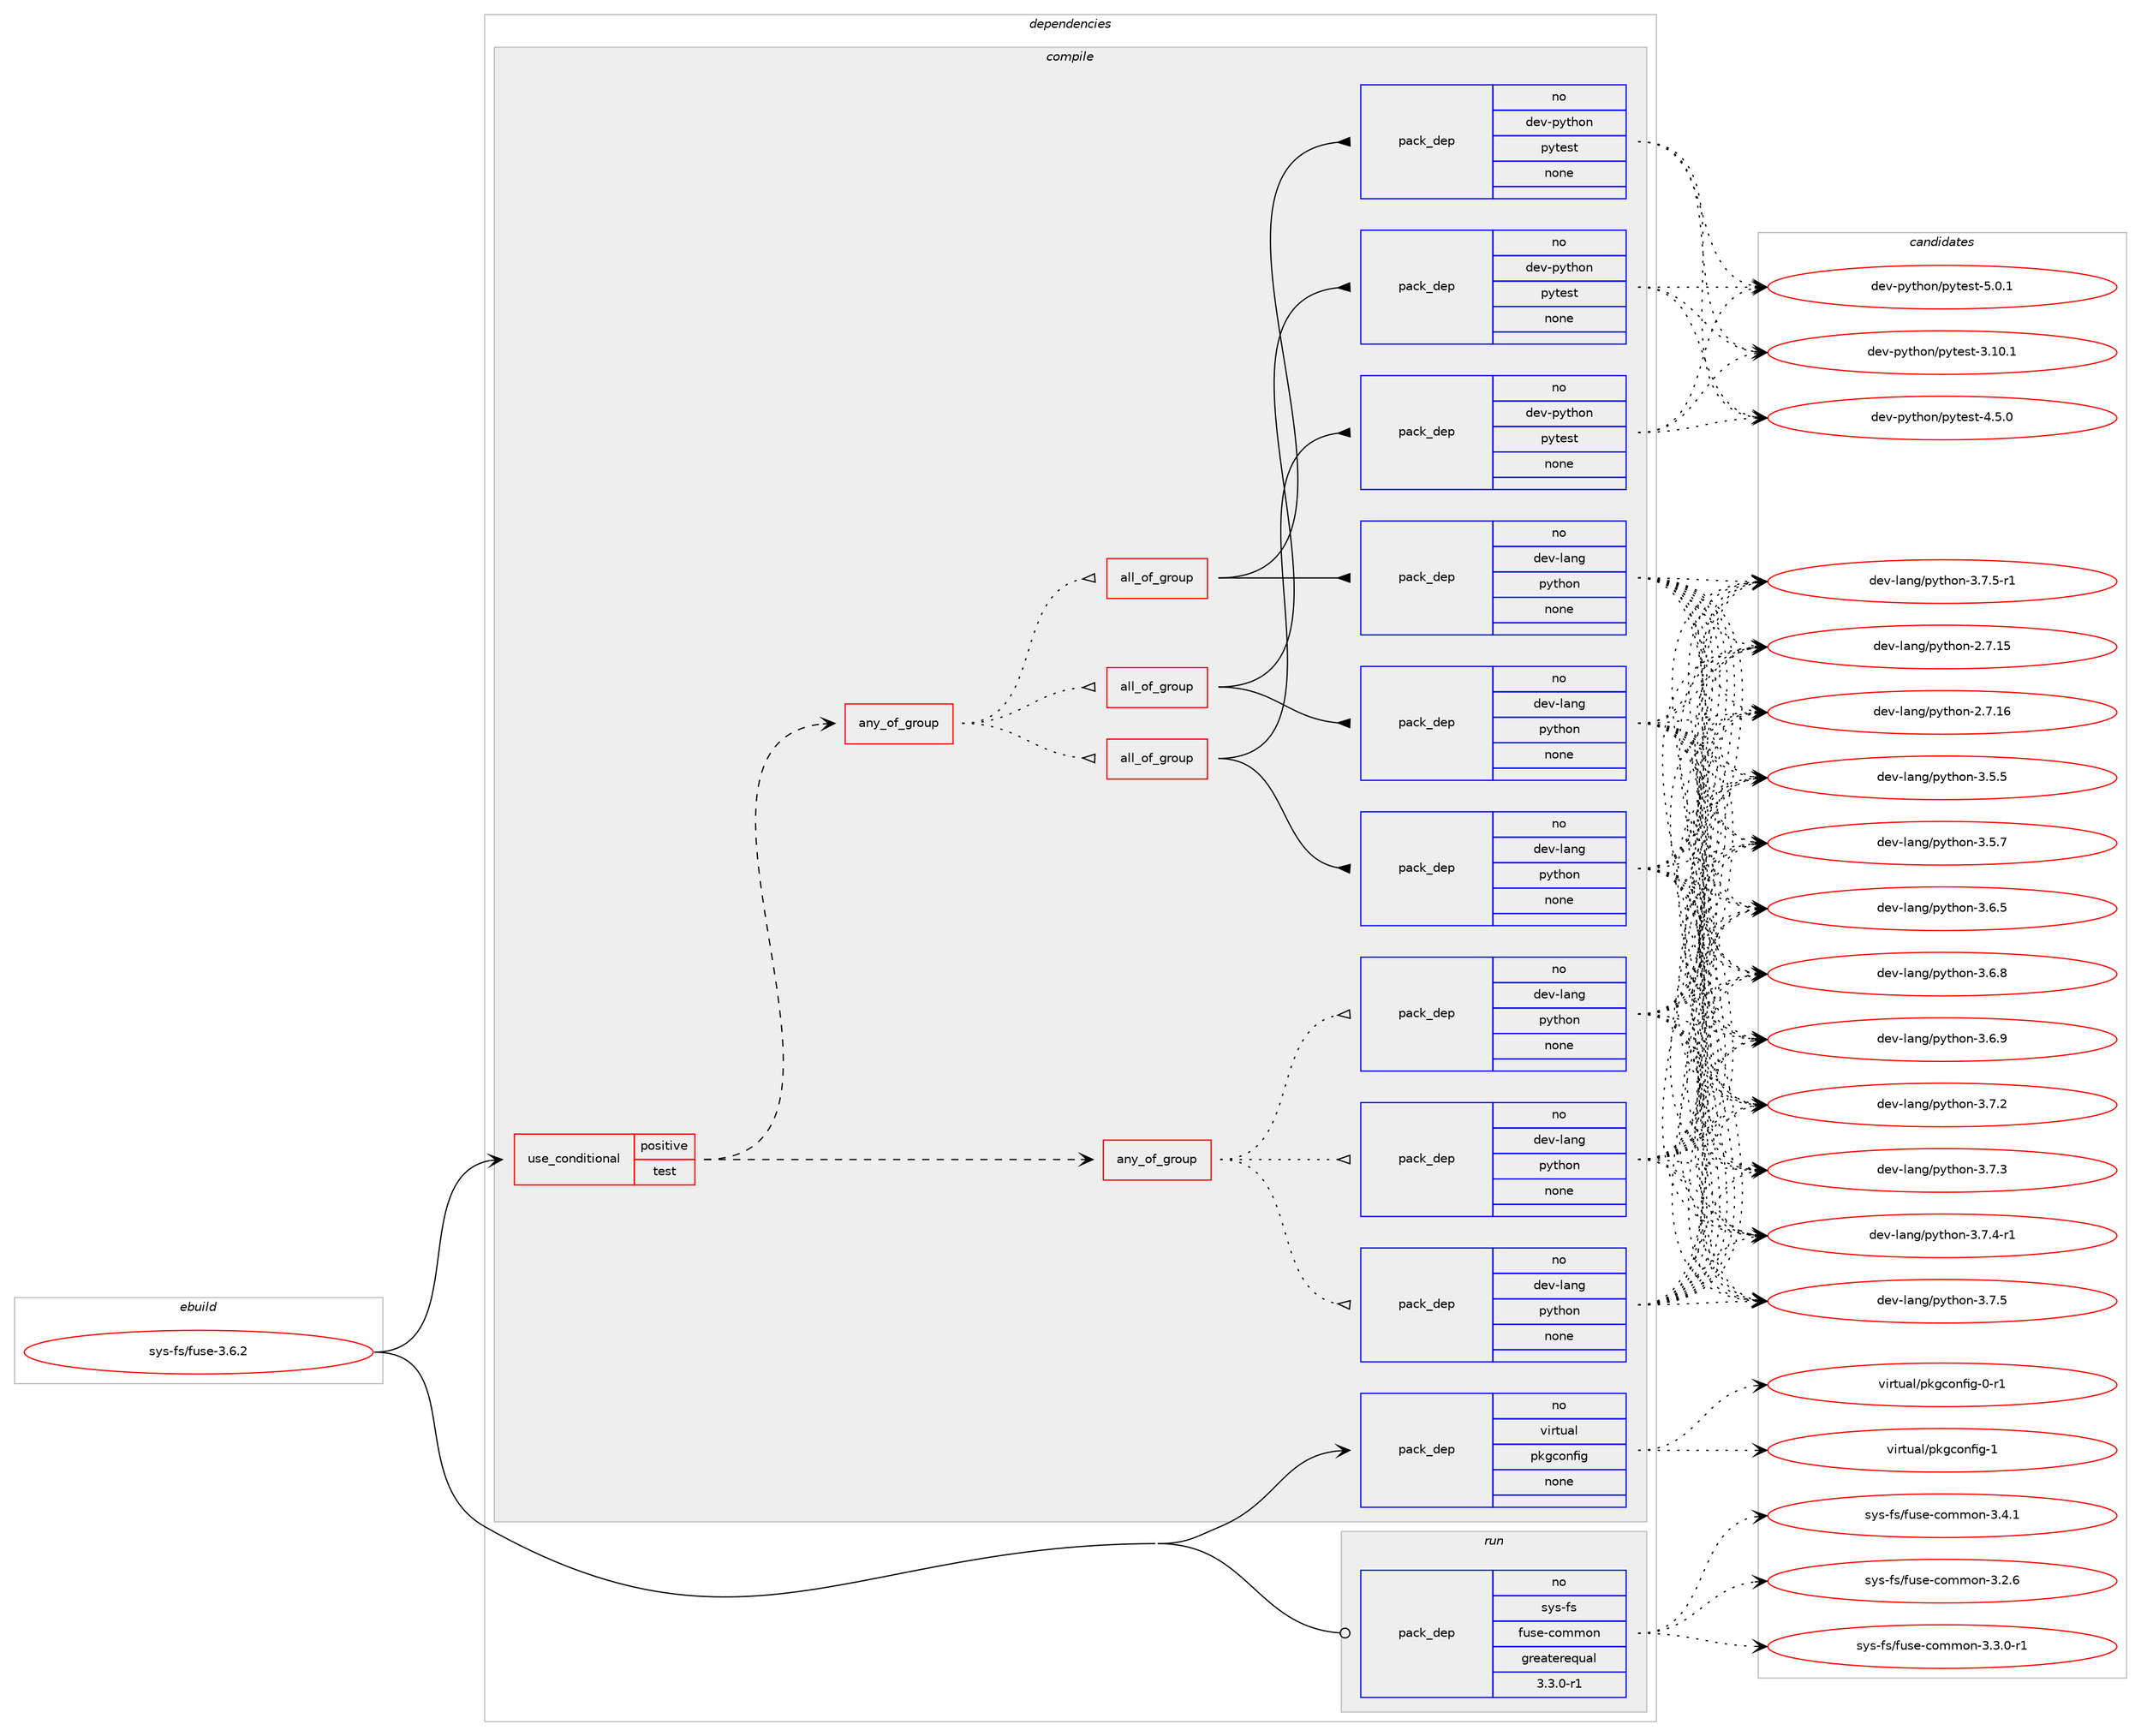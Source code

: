 digraph prolog {

# *************
# Graph options
# *************

newrank=true;
concentrate=true;
compound=true;
graph [rankdir=LR,fontname=Helvetica,fontsize=10,ranksep=1.5];#, ranksep=2.5, nodesep=0.2];
edge  [arrowhead=vee];
node  [fontname=Helvetica,fontsize=10];

# **********
# The ebuild
# **********

subgraph cluster_leftcol {
color=gray;
rank=same;
label=<<i>ebuild</i>>;
id [label="sys-fs/fuse-3.6.2", color=red, width=4, href="../sys-fs/fuse-3.6.2.svg"];
}

# ****************
# The dependencies
# ****************

subgraph cluster_midcol {
color=gray;
label=<<i>dependencies</i>>;
subgraph cluster_compile {
fillcolor="#eeeeee";
style=filled;
label=<<i>compile</i>>;
subgraph cond214421 {
dependency892173 [label=<<TABLE BORDER="0" CELLBORDER="1" CELLSPACING="0" CELLPADDING="4"><TR><TD ROWSPAN="3" CELLPADDING="10">use_conditional</TD></TR><TR><TD>positive</TD></TR><TR><TD>test</TD></TR></TABLE>>, shape=none, color=red];
subgraph any15101 {
dependency892174 [label=<<TABLE BORDER="0" CELLBORDER="1" CELLSPACING="0" CELLPADDING="4"><TR><TD CELLPADDING="10">any_of_group</TD></TR></TABLE>>, shape=none, color=red];subgraph pack662114 {
dependency892175 [label=<<TABLE BORDER="0" CELLBORDER="1" CELLSPACING="0" CELLPADDING="4" WIDTH="220"><TR><TD ROWSPAN="6" CELLPADDING="30">pack_dep</TD></TR><TR><TD WIDTH="110">no</TD></TR><TR><TD>dev-lang</TD></TR><TR><TD>python</TD></TR><TR><TD>none</TD></TR><TR><TD></TD></TR></TABLE>>, shape=none, color=blue];
}
dependency892174:e -> dependency892175:w [weight=20,style="dotted",arrowhead="oinv"];
subgraph pack662115 {
dependency892176 [label=<<TABLE BORDER="0" CELLBORDER="1" CELLSPACING="0" CELLPADDING="4" WIDTH="220"><TR><TD ROWSPAN="6" CELLPADDING="30">pack_dep</TD></TR><TR><TD WIDTH="110">no</TD></TR><TR><TD>dev-lang</TD></TR><TR><TD>python</TD></TR><TR><TD>none</TD></TR><TR><TD></TD></TR></TABLE>>, shape=none, color=blue];
}
dependency892174:e -> dependency892176:w [weight=20,style="dotted",arrowhead="oinv"];
subgraph pack662116 {
dependency892177 [label=<<TABLE BORDER="0" CELLBORDER="1" CELLSPACING="0" CELLPADDING="4" WIDTH="220"><TR><TD ROWSPAN="6" CELLPADDING="30">pack_dep</TD></TR><TR><TD WIDTH="110">no</TD></TR><TR><TD>dev-lang</TD></TR><TR><TD>python</TD></TR><TR><TD>none</TD></TR><TR><TD></TD></TR></TABLE>>, shape=none, color=blue];
}
dependency892174:e -> dependency892177:w [weight=20,style="dotted",arrowhead="oinv"];
}
dependency892173:e -> dependency892174:w [weight=20,style="dashed",arrowhead="vee"];
subgraph any15102 {
dependency892178 [label=<<TABLE BORDER="0" CELLBORDER="1" CELLSPACING="0" CELLPADDING="4"><TR><TD CELLPADDING="10">any_of_group</TD></TR></TABLE>>, shape=none, color=red];subgraph all540 {
dependency892179 [label=<<TABLE BORDER="0" CELLBORDER="1" CELLSPACING="0" CELLPADDING="4"><TR><TD CELLPADDING="10">all_of_group</TD></TR></TABLE>>, shape=none, color=red];subgraph pack662117 {
dependency892180 [label=<<TABLE BORDER="0" CELLBORDER="1" CELLSPACING="0" CELLPADDING="4" WIDTH="220"><TR><TD ROWSPAN="6" CELLPADDING="30">pack_dep</TD></TR><TR><TD WIDTH="110">no</TD></TR><TR><TD>dev-lang</TD></TR><TR><TD>python</TD></TR><TR><TD>none</TD></TR><TR><TD></TD></TR></TABLE>>, shape=none, color=blue];
}
dependency892179:e -> dependency892180:w [weight=20,style="solid",arrowhead="inv"];
subgraph pack662118 {
dependency892181 [label=<<TABLE BORDER="0" CELLBORDER="1" CELLSPACING="0" CELLPADDING="4" WIDTH="220"><TR><TD ROWSPAN="6" CELLPADDING="30">pack_dep</TD></TR><TR><TD WIDTH="110">no</TD></TR><TR><TD>dev-python</TD></TR><TR><TD>pytest</TD></TR><TR><TD>none</TD></TR><TR><TD></TD></TR></TABLE>>, shape=none, color=blue];
}
dependency892179:e -> dependency892181:w [weight=20,style="solid",arrowhead="inv"];
}
dependency892178:e -> dependency892179:w [weight=20,style="dotted",arrowhead="oinv"];
subgraph all541 {
dependency892182 [label=<<TABLE BORDER="0" CELLBORDER="1" CELLSPACING="0" CELLPADDING="4"><TR><TD CELLPADDING="10">all_of_group</TD></TR></TABLE>>, shape=none, color=red];subgraph pack662119 {
dependency892183 [label=<<TABLE BORDER="0" CELLBORDER="1" CELLSPACING="0" CELLPADDING="4" WIDTH="220"><TR><TD ROWSPAN="6" CELLPADDING="30">pack_dep</TD></TR><TR><TD WIDTH="110">no</TD></TR><TR><TD>dev-lang</TD></TR><TR><TD>python</TD></TR><TR><TD>none</TD></TR><TR><TD></TD></TR></TABLE>>, shape=none, color=blue];
}
dependency892182:e -> dependency892183:w [weight=20,style="solid",arrowhead="inv"];
subgraph pack662120 {
dependency892184 [label=<<TABLE BORDER="0" CELLBORDER="1" CELLSPACING="0" CELLPADDING="4" WIDTH="220"><TR><TD ROWSPAN="6" CELLPADDING="30">pack_dep</TD></TR><TR><TD WIDTH="110">no</TD></TR><TR><TD>dev-python</TD></TR><TR><TD>pytest</TD></TR><TR><TD>none</TD></TR><TR><TD></TD></TR></TABLE>>, shape=none, color=blue];
}
dependency892182:e -> dependency892184:w [weight=20,style="solid",arrowhead="inv"];
}
dependency892178:e -> dependency892182:w [weight=20,style="dotted",arrowhead="oinv"];
subgraph all542 {
dependency892185 [label=<<TABLE BORDER="0" CELLBORDER="1" CELLSPACING="0" CELLPADDING="4"><TR><TD CELLPADDING="10">all_of_group</TD></TR></TABLE>>, shape=none, color=red];subgraph pack662121 {
dependency892186 [label=<<TABLE BORDER="0" CELLBORDER="1" CELLSPACING="0" CELLPADDING="4" WIDTH="220"><TR><TD ROWSPAN="6" CELLPADDING="30">pack_dep</TD></TR><TR><TD WIDTH="110">no</TD></TR><TR><TD>dev-lang</TD></TR><TR><TD>python</TD></TR><TR><TD>none</TD></TR><TR><TD></TD></TR></TABLE>>, shape=none, color=blue];
}
dependency892185:e -> dependency892186:w [weight=20,style="solid",arrowhead="inv"];
subgraph pack662122 {
dependency892187 [label=<<TABLE BORDER="0" CELLBORDER="1" CELLSPACING="0" CELLPADDING="4" WIDTH="220"><TR><TD ROWSPAN="6" CELLPADDING="30">pack_dep</TD></TR><TR><TD WIDTH="110">no</TD></TR><TR><TD>dev-python</TD></TR><TR><TD>pytest</TD></TR><TR><TD>none</TD></TR><TR><TD></TD></TR></TABLE>>, shape=none, color=blue];
}
dependency892185:e -> dependency892187:w [weight=20,style="solid",arrowhead="inv"];
}
dependency892178:e -> dependency892185:w [weight=20,style="dotted",arrowhead="oinv"];
}
dependency892173:e -> dependency892178:w [weight=20,style="dashed",arrowhead="vee"];
}
id:e -> dependency892173:w [weight=20,style="solid",arrowhead="vee"];
subgraph pack662123 {
dependency892188 [label=<<TABLE BORDER="0" CELLBORDER="1" CELLSPACING="0" CELLPADDING="4" WIDTH="220"><TR><TD ROWSPAN="6" CELLPADDING="30">pack_dep</TD></TR><TR><TD WIDTH="110">no</TD></TR><TR><TD>virtual</TD></TR><TR><TD>pkgconfig</TD></TR><TR><TD>none</TD></TR><TR><TD></TD></TR></TABLE>>, shape=none, color=blue];
}
id:e -> dependency892188:w [weight=20,style="solid",arrowhead="vee"];
}
subgraph cluster_compileandrun {
fillcolor="#eeeeee";
style=filled;
label=<<i>compile and run</i>>;
}
subgraph cluster_run {
fillcolor="#eeeeee";
style=filled;
label=<<i>run</i>>;
subgraph pack662124 {
dependency892189 [label=<<TABLE BORDER="0" CELLBORDER="1" CELLSPACING="0" CELLPADDING="4" WIDTH="220"><TR><TD ROWSPAN="6" CELLPADDING="30">pack_dep</TD></TR><TR><TD WIDTH="110">no</TD></TR><TR><TD>sys-fs</TD></TR><TR><TD>fuse-common</TD></TR><TR><TD>greaterequal</TD></TR><TR><TD>3.3.0-r1</TD></TR></TABLE>>, shape=none, color=blue];
}
id:e -> dependency892189:w [weight=20,style="solid",arrowhead="odot"];
}
}

# **************
# The candidates
# **************

subgraph cluster_choices {
rank=same;
color=gray;
label=<<i>candidates</i>>;

subgraph choice662114 {
color=black;
nodesep=1;
choice10010111845108971101034711212111610411111045504655464953 [label="dev-lang/python-2.7.15", color=red, width=4,href="../dev-lang/python-2.7.15.svg"];
choice10010111845108971101034711212111610411111045504655464954 [label="dev-lang/python-2.7.16", color=red, width=4,href="../dev-lang/python-2.7.16.svg"];
choice100101118451089711010347112121116104111110455146534653 [label="dev-lang/python-3.5.5", color=red, width=4,href="../dev-lang/python-3.5.5.svg"];
choice100101118451089711010347112121116104111110455146534655 [label="dev-lang/python-3.5.7", color=red, width=4,href="../dev-lang/python-3.5.7.svg"];
choice100101118451089711010347112121116104111110455146544653 [label="dev-lang/python-3.6.5", color=red, width=4,href="../dev-lang/python-3.6.5.svg"];
choice100101118451089711010347112121116104111110455146544656 [label="dev-lang/python-3.6.8", color=red, width=4,href="../dev-lang/python-3.6.8.svg"];
choice100101118451089711010347112121116104111110455146544657 [label="dev-lang/python-3.6.9", color=red, width=4,href="../dev-lang/python-3.6.9.svg"];
choice100101118451089711010347112121116104111110455146554650 [label="dev-lang/python-3.7.2", color=red, width=4,href="../dev-lang/python-3.7.2.svg"];
choice100101118451089711010347112121116104111110455146554651 [label="dev-lang/python-3.7.3", color=red, width=4,href="../dev-lang/python-3.7.3.svg"];
choice1001011184510897110103471121211161041111104551465546524511449 [label="dev-lang/python-3.7.4-r1", color=red, width=4,href="../dev-lang/python-3.7.4-r1.svg"];
choice100101118451089711010347112121116104111110455146554653 [label="dev-lang/python-3.7.5", color=red, width=4,href="../dev-lang/python-3.7.5.svg"];
choice1001011184510897110103471121211161041111104551465546534511449 [label="dev-lang/python-3.7.5-r1", color=red, width=4,href="../dev-lang/python-3.7.5-r1.svg"];
dependency892175:e -> choice10010111845108971101034711212111610411111045504655464953:w [style=dotted,weight="100"];
dependency892175:e -> choice10010111845108971101034711212111610411111045504655464954:w [style=dotted,weight="100"];
dependency892175:e -> choice100101118451089711010347112121116104111110455146534653:w [style=dotted,weight="100"];
dependency892175:e -> choice100101118451089711010347112121116104111110455146534655:w [style=dotted,weight="100"];
dependency892175:e -> choice100101118451089711010347112121116104111110455146544653:w [style=dotted,weight="100"];
dependency892175:e -> choice100101118451089711010347112121116104111110455146544656:w [style=dotted,weight="100"];
dependency892175:e -> choice100101118451089711010347112121116104111110455146544657:w [style=dotted,weight="100"];
dependency892175:e -> choice100101118451089711010347112121116104111110455146554650:w [style=dotted,weight="100"];
dependency892175:e -> choice100101118451089711010347112121116104111110455146554651:w [style=dotted,weight="100"];
dependency892175:e -> choice1001011184510897110103471121211161041111104551465546524511449:w [style=dotted,weight="100"];
dependency892175:e -> choice100101118451089711010347112121116104111110455146554653:w [style=dotted,weight="100"];
dependency892175:e -> choice1001011184510897110103471121211161041111104551465546534511449:w [style=dotted,weight="100"];
}
subgraph choice662115 {
color=black;
nodesep=1;
choice10010111845108971101034711212111610411111045504655464953 [label="dev-lang/python-2.7.15", color=red, width=4,href="../dev-lang/python-2.7.15.svg"];
choice10010111845108971101034711212111610411111045504655464954 [label="dev-lang/python-2.7.16", color=red, width=4,href="../dev-lang/python-2.7.16.svg"];
choice100101118451089711010347112121116104111110455146534653 [label="dev-lang/python-3.5.5", color=red, width=4,href="../dev-lang/python-3.5.5.svg"];
choice100101118451089711010347112121116104111110455146534655 [label="dev-lang/python-3.5.7", color=red, width=4,href="../dev-lang/python-3.5.7.svg"];
choice100101118451089711010347112121116104111110455146544653 [label="dev-lang/python-3.6.5", color=red, width=4,href="../dev-lang/python-3.6.5.svg"];
choice100101118451089711010347112121116104111110455146544656 [label="dev-lang/python-3.6.8", color=red, width=4,href="../dev-lang/python-3.6.8.svg"];
choice100101118451089711010347112121116104111110455146544657 [label="dev-lang/python-3.6.9", color=red, width=4,href="../dev-lang/python-3.6.9.svg"];
choice100101118451089711010347112121116104111110455146554650 [label="dev-lang/python-3.7.2", color=red, width=4,href="../dev-lang/python-3.7.2.svg"];
choice100101118451089711010347112121116104111110455146554651 [label="dev-lang/python-3.7.3", color=red, width=4,href="../dev-lang/python-3.7.3.svg"];
choice1001011184510897110103471121211161041111104551465546524511449 [label="dev-lang/python-3.7.4-r1", color=red, width=4,href="../dev-lang/python-3.7.4-r1.svg"];
choice100101118451089711010347112121116104111110455146554653 [label="dev-lang/python-3.7.5", color=red, width=4,href="../dev-lang/python-3.7.5.svg"];
choice1001011184510897110103471121211161041111104551465546534511449 [label="dev-lang/python-3.7.5-r1", color=red, width=4,href="../dev-lang/python-3.7.5-r1.svg"];
dependency892176:e -> choice10010111845108971101034711212111610411111045504655464953:w [style=dotted,weight="100"];
dependency892176:e -> choice10010111845108971101034711212111610411111045504655464954:w [style=dotted,weight="100"];
dependency892176:e -> choice100101118451089711010347112121116104111110455146534653:w [style=dotted,weight="100"];
dependency892176:e -> choice100101118451089711010347112121116104111110455146534655:w [style=dotted,weight="100"];
dependency892176:e -> choice100101118451089711010347112121116104111110455146544653:w [style=dotted,weight="100"];
dependency892176:e -> choice100101118451089711010347112121116104111110455146544656:w [style=dotted,weight="100"];
dependency892176:e -> choice100101118451089711010347112121116104111110455146544657:w [style=dotted,weight="100"];
dependency892176:e -> choice100101118451089711010347112121116104111110455146554650:w [style=dotted,weight="100"];
dependency892176:e -> choice100101118451089711010347112121116104111110455146554651:w [style=dotted,weight="100"];
dependency892176:e -> choice1001011184510897110103471121211161041111104551465546524511449:w [style=dotted,weight="100"];
dependency892176:e -> choice100101118451089711010347112121116104111110455146554653:w [style=dotted,weight="100"];
dependency892176:e -> choice1001011184510897110103471121211161041111104551465546534511449:w [style=dotted,weight="100"];
}
subgraph choice662116 {
color=black;
nodesep=1;
choice10010111845108971101034711212111610411111045504655464953 [label="dev-lang/python-2.7.15", color=red, width=4,href="../dev-lang/python-2.7.15.svg"];
choice10010111845108971101034711212111610411111045504655464954 [label="dev-lang/python-2.7.16", color=red, width=4,href="../dev-lang/python-2.7.16.svg"];
choice100101118451089711010347112121116104111110455146534653 [label="dev-lang/python-3.5.5", color=red, width=4,href="../dev-lang/python-3.5.5.svg"];
choice100101118451089711010347112121116104111110455146534655 [label="dev-lang/python-3.5.7", color=red, width=4,href="../dev-lang/python-3.5.7.svg"];
choice100101118451089711010347112121116104111110455146544653 [label="dev-lang/python-3.6.5", color=red, width=4,href="../dev-lang/python-3.6.5.svg"];
choice100101118451089711010347112121116104111110455146544656 [label="dev-lang/python-3.6.8", color=red, width=4,href="../dev-lang/python-3.6.8.svg"];
choice100101118451089711010347112121116104111110455146544657 [label="dev-lang/python-3.6.9", color=red, width=4,href="../dev-lang/python-3.6.9.svg"];
choice100101118451089711010347112121116104111110455146554650 [label="dev-lang/python-3.7.2", color=red, width=4,href="../dev-lang/python-3.7.2.svg"];
choice100101118451089711010347112121116104111110455146554651 [label="dev-lang/python-3.7.3", color=red, width=4,href="../dev-lang/python-3.7.3.svg"];
choice1001011184510897110103471121211161041111104551465546524511449 [label="dev-lang/python-3.7.4-r1", color=red, width=4,href="../dev-lang/python-3.7.4-r1.svg"];
choice100101118451089711010347112121116104111110455146554653 [label="dev-lang/python-3.7.5", color=red, width=4,href="../dev-lang/python-3.7.5.svg"];
choice1001011184510897110103471121211161041111104551465546534511449 [label="dev-lang/python-3.7.5-r1", color=red, width=4,href="../dev-lang/python-3.7.5-r1.svg"];
dependency892177:e -> choice10010111845108971101034711212111610411111045504655464953:w [style=dotted,weight="100"];
dependency892177:e -> choice10010111845108971101034711212111610411111045504655464954:w [style=dotted,weight="100"];
dependency892177:e -> choice100101118451089711010347112121116104111110455146534653:w [style=dotted,weight="100"];
dependency892177:e -> choice100101118451089711010347112121116104111110455146534655:w [style=dotted,weight="100"];
dependency892177:e -> choice100101118451089711010347112121116104111110455146544653:w [style=dotted,weight="100"];
dependency892177:e -> choice100101118451089711010347112121116104111110455146544656:w [style=dotted,weight="100"];
dependency892177:e -> choice100101118451089711010347112121116104111110455146544657:w [style=dotted,weight="100"];
dependency892177:e -> choice100101118451089711010347112121116104111110455146554650:w [style=dotted,weight="100"];
dependency892177:e -> choice100101118451089711010347112121116104111110455146554651:w [style=dotted,weight="100"];
dependency892177:e -> choice1001011184510897110103471121211161041111104551465546524511449:w [style=dotted,weight="100"];
dependency892177:e -> choice100101118451089711010347112121116104111110455146554653:w [style=dotted,weight="100"];
dependency892177:e -> choice1001011184510897110103471121211161041111104551465546534511449:w [style=dotted,weight="100"];
}
subgraph choice662117 {
color=black;
nodesep=1;
choice10010111845108971101034711212111610411111045504655464953 [label="dev-lang/python-2.7.15", color=red, width=4,href="../dev-lang/python-2.7.15.svg"];
choice10010111845108971101034711212111610411111045504655464954 [label="dev-lang/python-2.7.16", color=red, width=4,href="../dev-lang/python-2.7.16.svg"];
choice100101118451089711010347112121116104111110455146534653 [label="dev-lang/python-3.5.5", color=red, width=4,href="../dev-lang/python-3.5.5.svg"];
choice100101118451089711010347112121116104111110455146534655 [label="dev-lang/python-3.5.7", color=red, width=4,href="../dev-lang/python-3.5.7.svg"];
choice100101118451089711010347112121116104111110455146544653 [label="dev-lang/python-3.6.5", color=red, width=4,href="../dev-lang/python-3.6.5.svg"];
choice100101118451089711010347112121116104111110455146544656 [label="dev-lang/python-3.6.8", color=red, width=4,href="../dev-lang/python-3.6.8.svg"];
choice100101118451089711010347112121116104111110455146544657 [label="dev-lang/python-3.6.9", color=red, width=4,href="../dev-lang/python-3.6.9.svg"];
choice100101118451089711010347112121116104111110455146554650 [label="dev-lang/python-3.7.2", color=red, width=4,href="../dev-lang/python-3.7.2.svg"];
choice100101118451089711010347112121116104111110455146554651 [label="dev-lang/python-3.7.3", color=red, width=4,href="../dev-lang/python-3.7.3.svg"];
choice1001011184510897110103471121211161041111104551465546524511449 [label="dev-lang/python-3.7.4-r1", color=red, width=4,href="../dev-lang/python-3.7.4-r1.svg"];
choice100101118451089711010347112121116104111110455146554653 [label="dev-lang/python-3.7.5", color=red, width=4,href="../dev-lang/python-3.7.5.svg"];
choice1001011184510897110103471121211161041111104551465546534511449 [label="dev-lang/python-3.7.5-r1", color=red, width=4,href="../dev-lang/python-3.7.5-r1.svg"];
dependency892180:e -> choice10010111845108971101034711212111610411111045504655464953:w [style=dotted,weight="100"];
dependency892180:e -> choice10010111845108971101034711212111610411111045504655464954:w [style=dotted,weight="100"];
dependency892180:e -> choice100101118451089711010347112121116104111110455146534653:w [style=dotted,weight="100"];
dependency892180:e -> choice100101118451089711010347112121116104111110455146534655:w [style=dotted,weight="100"];
dependency892180:e -> choice100101118451089711010347112121116104111110455146544653:w [style=dotted,weight="100"];
dependency892180:e -> choice100101118451089711010347112121116104111110455146544656:w [style=dotted,weight="100"];
dependency892180:e -> choice100101118451089711010347112121116104111110455146544657:w [style=dotted,weight="100"];
dependency892180:e -> choice100101118451089711010347112121116104111110455146554650:w [style=dotted,weight="100"];
dependency892180:e -> choice100101118451089711010347112121116104111110455146554651:w [style=dotted,weight="100"];
dependency892180:e -> choice1001011184510897110103471121211161041111104551465546524511449:w [style=dotted,weight="100"];
dependency892180:e -> choice100101118451089711010347112121116104111110455146554653:w [style=dotted,weight="100"];
dependency892180:e -> choice1001011184510897110103471121211161041111104551465546534511449:w [style=dotted,weight="100"];
}
subgraph choice662118 {
color=black;
nodesep=1;
choice100101118451121211161041111104711212111610111511645514649484649 [label="dev-python/pytest-3.10.1", color=red, width=4,href="../dev-python/pytest-3.10.1.svg"];
choice1001011184511212111610411111047112121116101115116455246534648 [label="dev-python/pytest-4.5.0", color=red, width=4,href="../dev-python/pytest-4.5.0.svg"];
choice1001011184511212111610411111047112121116101115116455346484649 [label="dev-python/pytest-5.0.1", color=red, width=4,href="../dev-python/pytest-5.0.1.svg"];
dependency892181:e -> choice100101118451121211161041111104711212111610111511645514649484649:w [style=dotted,weight="100"];
dependency892181:e -> choice1001011184511212111610411111047112121116101115116455246534648:w [style=dotted,weight="100"];
dependency892181:e -> choice1001011184511212111610411111047112121116101115116455346484649:w [style=dotted,weight="100"];
}
subgraph choice662119 {
color=black;
nodesep=1;
choice10010111845108971101034711212111610411111045504655464953 [label="dev-lang/python-2.7.15", color=red, width=4,href="../dev-lang/python-2.7.15.svg"];
choice10010111845108971101034711212111610411111045504655464954 [label="dev-lang/python-2.7.16", color=red, width=4,href="../dev-lang/python-2.7.16.svg"];
choice100101118451089711010347112121116104111110455146534653 [label="dev-lang/python-3.5.5", color=red, width=4,href="../dev-lang/python-3.5.5.svg"];
choice100101118451089711010347112121116104111110455146534655 [label="dev-lang/python-3.5.7", color=red, width=4,href="../dev-lang/python-3.5.7.svg"];
choice100101118451089711010347112121116104111110455146544653 [label="dev-lang/python-3.6.5", color=red, width=4,href="../dev-lang/python-3.6.5.svg"];
choice100101118451089711010347112121116104111110455146544656 [label="dev-lang/python-3.6.8", color=red, width=4,href="../dev-lang/python-3.6.8.svg"];
choice100101118451089711010347112121116104111110455146544657 [label="dev-lang/python-3.6.9", color=red, width=4,href="../dev-lang/python-3.6.9.svg"];
choice100101118451089711010347112121116104111110455146554650 [label="dev-lang/python-3.7.2", color=red, width=4,href="../dev-lang/python-3.7.2.svg"];
choice100101118451089711010347112121116104111110455146554651 [label="dev-lang/python-3.7.3", color=red, width=4,href="../dev-lang/python-3.7.3.svg"];
choice1001011184510897110103471121211161041111104551465546524511449 [label="dev-lang/python-3.7.4-r1", color=red, width=4,href="../dev-lang/python-3.7.4-r1.svg"];
choice100101118451089711010347112121116104111110455146554653 [label="dev-lang/python-3.7.5", color=red, width=4,href="../dev-lang/python-3.7.5.svg"];
choice1001011184510897110103471121211161041111104551465546534511449 [label="dev-lang/python-3.7.5-r1", color=red, width=4,href="../dev-lang/python-3.7.5-r1.svg"];
dependency892183:e -> choice10010111845108971101034711212111610411111045504655464953:w [style=dotted,weight="100"];
dependency892183:e -> choice10010111845108971101034711212111610411111045504655464954:w [style=dotted,weight="100"];
dependency892183:e -> choice100101118451089711010347112121116104111110455146534653:w [style=dotted,weight="100"];
dependency892183:e -> choice100101118451089711010347112121116104111110455146534655:w [style=dotted,weight="100"];
dependency892183:e -> choice100101118451089711010347112121116104111110455146544653:w [style=dotted,weight="100"];
dependency892183:e -> choice100101118451089711010347112121116104111110455146544656:w [style=dotted,weight="100"];
dependency892183:e -> choice100101118451089711010347112121116104111110455146544657:w [style=dotted,weight="100"];
dependency892183:e -> choice100101118451089711010347112121116104111110455146554650:w [style=dotted,weight="100"];
dependency892183:e -> choice100101118451089711010347112121116104111110455146554651:w [style=dotted,weight="100"];
dependency892183:e -> choice1001011184510897110103471121211161041111104551465546524511449:w [style=dotted,weight="100"];
dependency892183:e -> choice100101118451089711010347112121116104111110455146554653:w [style=dotted,weight="100"];
dependency892183:e -> choice1001011184510897110103471121211161041111104551465546534511449:w [style=dotted,weight="100"];
}
subgraph choice662120 {
color=black;
nodesep=1;
choice100101118451121211161041111104711212111610111511645514649484649 [label="dev-python/pytest-3.10.1", color=red, width=4,href="../dev-python/pytest-3.10.1.svg"];
choice1001011184511212111610411111047112121116101115116455246534648 [label="dev-python/pytest-4.5.0", color=red, width=4,href="../dev-python/pytest-4.5.0.svg"];
choice1001011184511212111610411111047112121116101115116455346484649 [label="dev-python/pytest-5.0.1", color=red, width=4,href="../dev-python/pytest-5.0.1.svg"];
dependency892184:e -> choice100101118451121211161041111104711212111610111511645514649484649:w [style=dotted,weight="100"];
dependency892184:e -> choice1001011184511212111610411111047112121116101115116455246534648:w [style=dotted,weight="100"];
dependency892184:e -> choice1001011184511212111610411111047112121116101115116455346484649:w [style=dotted,weight="100"];
}
subgraph choice662121 {
color=black;
nodesep=1;
choice10010111845108971101034711212111610411111045504655464953 [label="dev-lang/python-2.7.15", color=red, width=4,href="../dev-lang/python-2.7.15.svg"];
choice10010111845108971101034711212111610411111045504655464954 [label="dev-lang/python-2.7.16", color=red, width=4,href="../dev-lang/python-2.7.16.svg"];
choice100101118451089711010347112121116104111110455146534653 [label="dev-lang/python-3.5.5", color=red, width=4,href="../dev-lang/python-3.5.5.svg"];
choice100101118451089711010347112121116104111110455146534655 [label="dev-lang/python-3.5.7", color=red, width=4,href="../dev-lang/python-3.5.7.svg"];
choice100101118451089711010347112121116104111110455146544653 [label="dev-lang/python-3.6.5", color=red, width=4,href="../dev-lang/python-3.6.5.svg"];
choice100101118451089711010347112121116104111110455146544656 [label="dev-lang/python-3.6.8", color=red, width=4,href="../dev-lang/python-3.6.8.svg"];
choice100101118451089711010347112121116104111110455146544657 [label="dev-lang/python-3.6.9", color=red, width=4,href="../dev-lang/python-3.6.9.svg"];
choice100101118451089711010347112121116104111110455146554650 [label="dev-lang/python-3.7.2", color=red, width=4,href="../dev-lang/python-3.7.2.svg"];
choice100101118451089711010347112121116104111110455146554651 [label="dev-lang/python-3.7.3", color=red, width=4,href="../dev-lang/python-3.7.3.svg"];
choice1001011184510897110103471121211161041111104551465546524511449 [label="dev-lang/python-3.7.4-r1", color=red, width=4,href="../dev-lang/python-3.7.4-r1.svg"];
choice100101118451089711010347112121116104111110455146554653 [label="dev-lang/python-3.7.5", color=red, width=4,href="../dev-lang/python-3.7.5.svg"];
choice1001011184510897110103471121211161041111104551465546534511449 [label="dev-lang/python-3.7.5-r1", color=red, width=4,href="../dev-lang/python-3.7.5-r1.svg"];
dependency892186:e -> choice10010111845108971101034711212111610411111045504655464953:w [style=dotted,weight="100"];
dependency892186:e -> choice10010111845108971101034711212111610411111045504655464954:w [style=dotted,weight="100"];
dependency892186:e -> choice100101118451089711010347112121116104111110455146534653:w [style=dotted,weight="100"];
dependency892186:e -> choice100101118451089711010347112121116104111110455146534655:w [style=dotted,weight="100"];
dependency892186:e -> choice100101118451089711010347112121116104111110455146544653:w [style=dotted,weight="100"];
dependency892186:e -> choice100101118451089711010347112121116104111110455146544656:w [style=dotted,weight="100"];
dependency892186:e -> choice100101118451089711010347112121116104111110455146544657:w [style=dotted,weight="100"];
dependency892186:e -> choice100101118451089711010347112121116104111110455146554650:w [style=dotted,weight="100"];
dependency892186:e -> choice100101118451089711010347112121116104111110455146554651:w [style=dotted,weight="100"];
dependency892186:e -> choice1001011184510897110103471121211161041111104551465546524511449:w [style=dotted,weight="100"];
dependency892186:e -> choice100101118451089711010347112121116104111110455146554653:w [style=dotted,weight="100"];
dependency892186:e -> choice1001011184510897110103471121211161041111104551465546534511449:w [style=dotted,weight="100"];
}
subgraph choice662122 {
color=black;
nodesep=1;
choice100101118451121211161041111104711212111610111511645514649484649 [label="dev-python/pytest-3.10.1", color=red, width=4,href="../dev-python/pytest-3.10.1.svg"];
choice1001011184511212111610411111047112121116101115116455246534648 [label="dev-python/pytest-4.5.0", color=red, width=4,href="../dev-python/pytest-4.5.0.svg"];
choice1001011184511212111610411111047112121116101115116455346484649 [label="dev-python/pytest-5.0.1", color=red, width=4,href="../dev-python/pytest-5.0.1.svg"];
dependency892187:e -> choice100101118451121211161041111104711212111610111511645514649484649:w [style=dotted,weight="100"];
dependency892187:e -> choice1001011184511212111610411111047112121116101115116455246534648:w [style=dotted,weight="100"];
dependency892187:e -> choice1001011184511212111610411111047112121116101115116455346484649:w [style=dotted,weight="100"];
}
subgraph choice662123 {
color=black;
nodesep=1;
choice11810511411611797108471121071039911111010210510345484511449 [label="virtual/pkgconfig-0-r1", color=red, width=4,href="../virtual/pkgconfig-0-r1.svg"];
choice1181051141161179710847112107103991111101021051034549 [label="virtual/pkgconfig-1", color=red, width=4,href="../virtual/pkgconfig-1.svg"];
dependency892188:e -> choice11810511411611797108471121071039911111010210510345484511449:w [style=dotted,weight="100"];
dependency892188:e -> choice1181051141161179710847112107103991111101021051034549:w [style=dotted,weight="100"];
}
subgraph choice662124 {
color=black;
nodesep=1;
choice11512111545102115471021171151014599111109109111110455146504654 [label="sys-fs/fuse-common-3.2.6", color=red, width=4,href="../sys-fs/fuse-common-3.2.6.svg"];
choice115121115451021154710211711510145991111091091111104551465146484511449 [label="sys-fs/fuse-common-3.3.0-r1", color=red, width=4,href="../sys-fs/fuse-common-3.3.0-r1.svg"];
choice11512111545102115471021171151014599111109109111110455146524649 [label="sys-fs/fuse-common-3.4.1", color=red, width=4,href="../sys-fs/fuse-common-3.4.1.svg"];
dependency892189:e -> choice11512111545102115471021171151014599111109109111110455146504654:w [style=dotted,weight="100"];
dependency892189:e -> choice115121115451021154710211711510145991111091091111104551465146484511449:w [style=dotted,weight="100"];
dependency892189:e -> choice11512111545102115471021171151014599111109109111110455146524649:w [style=dotted,weight="100"];
}
}

}
